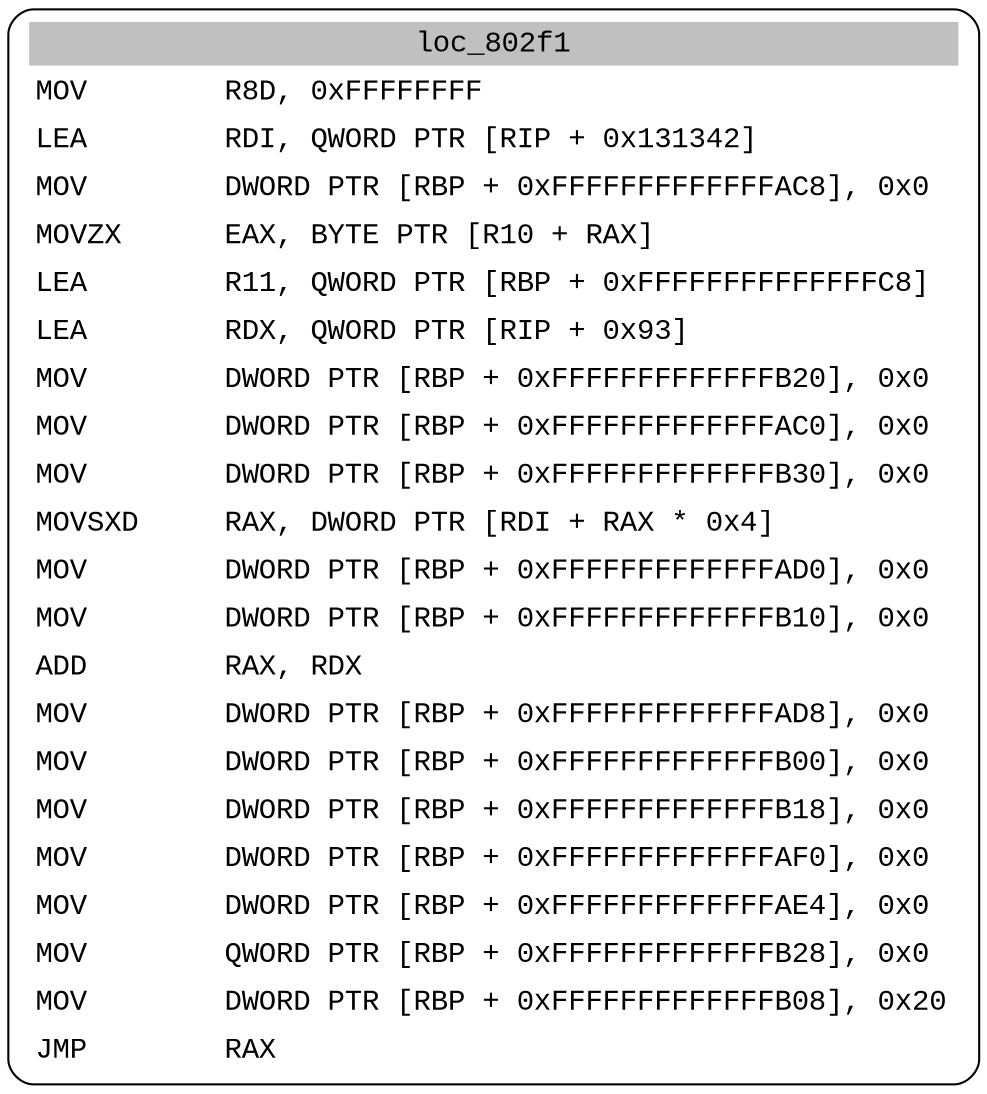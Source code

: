 digraph asm_graph {
1941 [
shape="Mrecord" fontname="Courier New"label =<<table border="0" cellborder="0" cellpadding="3"><tr><td align="center" colspan="2" bgcolor="grey">loc_802f1</td></tr><tr><td align="left">MOV        R8D, 0xFFFFFFFF</td></tr><tr><td align="left">LEA        RDI, QWORD PTR [RIP + 0x131342]</td></tr><tr><td align="left">MOV        DWORD PTR [RBP + 0xFFFFFFFFFFFFFAC8], 0x0</td></tr><tr><td align="left">MOVZX      EAX, BYTE PTR [R10 + RAX]</td></tr><tr><td align="left">LEA        R11, QWORD PTR [RBP + 0xFFFFFFFFFFFFFFC8]</td></tr><tr><td align="left">LEA        RDX, QWORD PTR [RIP + 0x93]</td></tr><tr><td align="left">MOV        DWORD PTR [RBP + 0xFFFFFFFFFFFFFB20], 0x0</td></tr><tr><td align="left">MOV        DWORD PTR [RBP + 0xFFFFFFFFFFFFFAC0], 0x0</td></tr><tr><td align="left">MOV        DWORD PTR [RBP + 0xFFFFFFFFFFFFFB30], 0x0</td></tr><tr><td align="left">MOVSXD     RAX, DWORD PTR [RDI + RAX * 0x4]</td></tr><tr><td align="left">MOV        DWORD PTR [RBP + 0xFFFFFFFFFFFFFAD0], 0x0</td></tr><tr><td align="left">MOV        DWORD PTR [RBP + 0xFFFFFFFFFFFFFB10], 0x0</td></tr><tr><td align="left">ADD        RAX, RDX</td></tr><tr><td align="left">MOV        DWORD PTR [RBP + 0xFFFFFFFFFFFFFAD8], 0x0</td></tr><tr><td align="left">MOV        DWORD PTR [RBP + 0xFFFFFFFFFFFFFB00], 0x0</td></tr><tr><td align="left">MOV        DWORD PTR [RBP + 0xFFFFFFFFFFFFFB18], 0x0</td></tr><tr><td align="left">MOV        DWORD PTR [RBP + 0xFFFFFFFFFFFFFAF0], 0x0</td></tr><tr><td align="left">MOV        DWORD PTR [RBP + 0xFFFFFFFFFFFFFAE4], 0x0</td></tr><tr><td align="left">MOV        QWORD PTR [RBP + 0xFFFFFFFFFFFFFB28], 0x0</td></tr><tr><td align="left">MOV        DWORD PTR [RBP + 0xFFFFFFFFFFFFFB08], 0x20</td></tr><tr><td align="left">JMP        RAX</td></tr></table>> ];
}